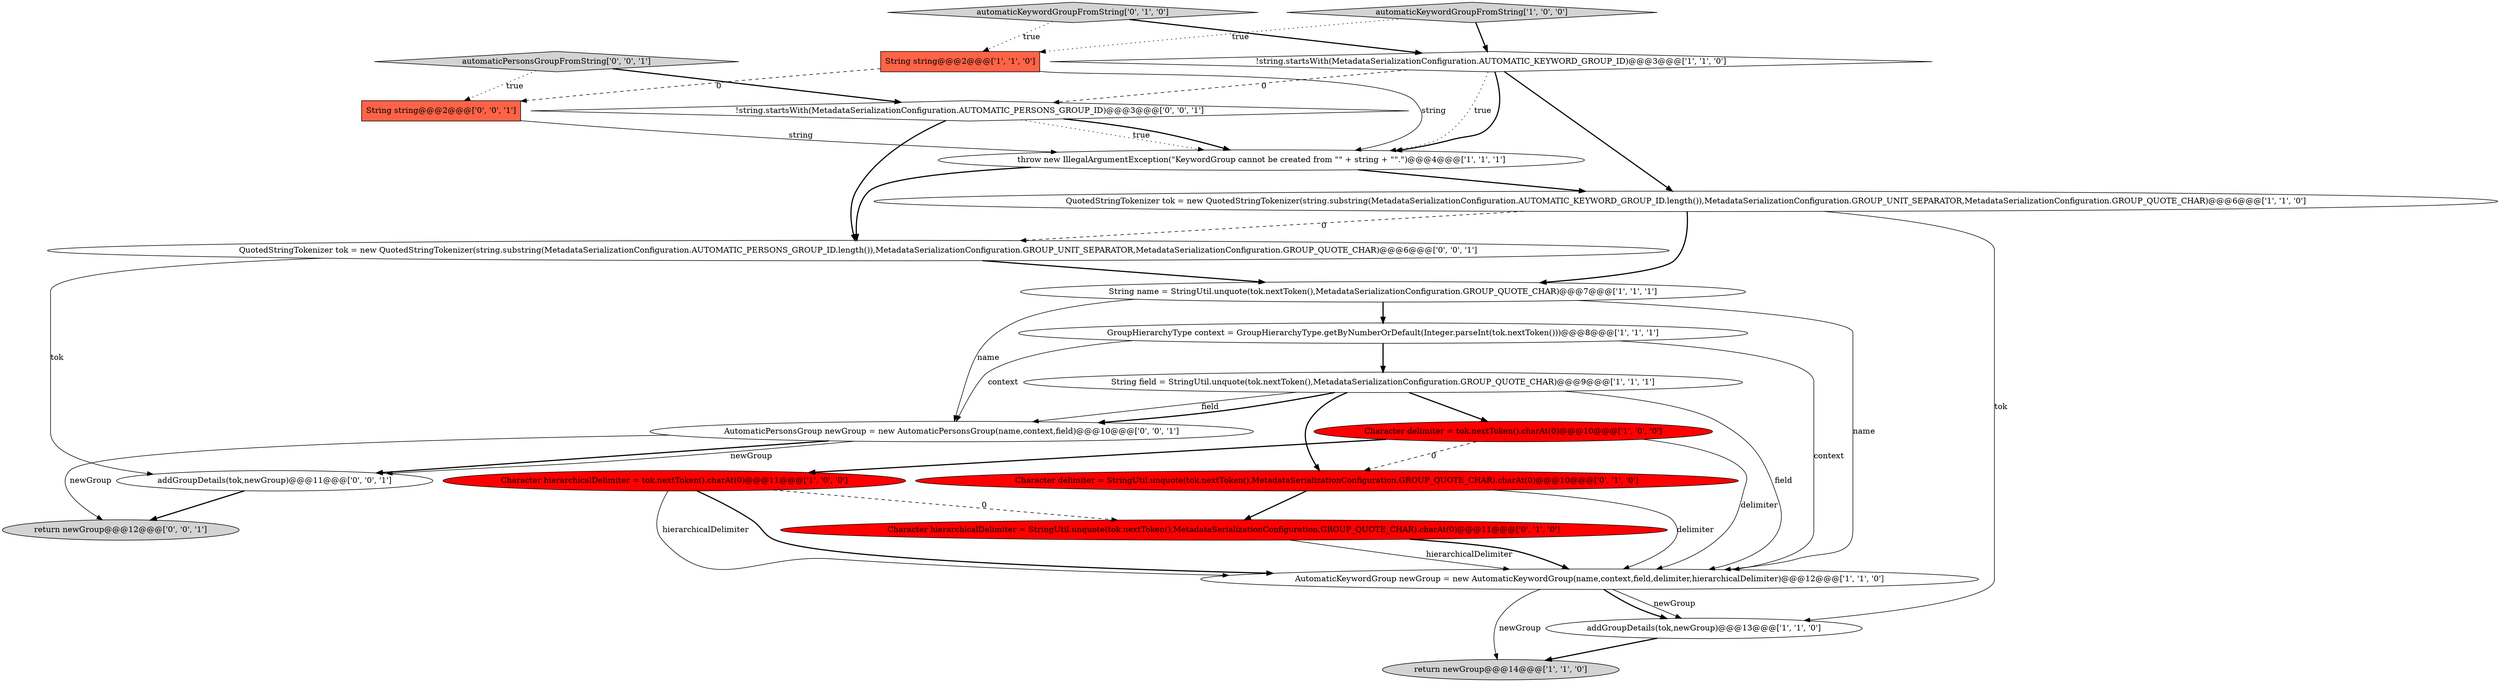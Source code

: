 digraph {
3 [style = filled, label = "addGroupDetails(tok,newGroup)@@@13@@@['1', '1', '0']", fillcolor = white, shape = ellipse image = "AAA0AAABBB1BBB"];
15 [style = filled, label = "Character delimiter = StringUtil.unquote(tok.nextToken(),MetadataSerializationConfiguration.GROUP_QUOTE_CHAR).charAt(0)@@@10@@@['0', '1', '0']", fillcolor = red, shape = ellipse image = "AAA1AAABBB2BBB"];
7 [style = filled, label = "return newGroup@@@14@@@['1', '1', '0']", fillcolor = lightgray, shape = ellipse image = "AAA0AAABBB1BBB"];
16 [style = filled, label = "return newGroup@@@12@@@['0', '0', '1']", fillcolor = lightgray, shape = ellipse image = "AAA0AAABBB3BBB"];
8 [style = filled, label = "String string@@@2@@@['1', '1', '0']", fillcolor = tomato, shape = box image = "AAA0AAABBB1BBB"];
17 [style = filled, label = "!string.startsWith(MetadataSerializationConfiguration.AUTOMATIC_PERSONS_GROUP_ID)@@@3@@@['0', '0', '1']", fillcolor = white, shape = diamond image = "AAA0AAABBB3BBB"];
6 [style = filled, label = "Character delimiter = tok.nextToken().charAt(0)@@@10@@@['1', '0', '0']", fillcolor = red, shape = ellipse image = "AAA1AAABBB1BBB"];
21 [style = filled, label = "String string@@@2@@@['0', '0', '1']", fillcolor = tomato, shape = box image = "AAA0AAABBB3BBB"];
0 [style = filled, label = "!string.startsWith(MetadataSerializationConfiguration.AUTOMATIC_KEYWORD_GROUP_ID)@@@3@@@['1', '1', '0']", fillcolor = white, shape = diamond image = "AAA0AAABBB1BBB"];
9 [style = filled, label = "GroupHierarchyType context = GroupHierarchyType.getByNumberOrDefault(Integer.parseInt(tok.nextToken()))@@@8@@@['1', '1', '1']", fillcolor = white, shape = ellipse image = "AAA0AAABBB1BBB"];
4 [style = filled, label = "throw new IllegalArgumentException(\"KeywordGroup cannot be created from \"\" + string + \"\".\")@@@4@@@['1', '1', '1']", fillcolor = white, shape = ellipse image = "AAA0AAABBB1BBB"];
20 [style = filled, label = "addGroupDetails(tok,newGroup)@@@11@@@['0', '0', '1']", fillcolor = white, shape = ellipse image = "AAA0AAABBB3BBB"];
13 [style = filled, label = "automaticKeywordGroupFromString['0', '1', '0']", fillcolor = lightgray, shape = diamond image = "AAA0AAABBB2BBB"];
12 [style = filled, label = "AutomaticKeywordGroup newGroup = new AutomaticKeywordGroup(name,context,field,delimiter,hierarchicalDelimiter)@@@12@@@['1', '1', '0']", fillcolor = white, shape = ellipse image = "AAA0AAABBB1BBB"];
19 [style = filled, label = "QuotedStringTokenizer tok = new QuotedStringTokenizer(string.substring(MetadataSerializationConfiguration.AUTOMATIC_PERSONS_GROUP_ID.length()),MetadataSerializationConfiguration.GROUP_UNIT_SEPARATOR,MetadataSerializationConfiguration.GROUP_QUOTE_CHAR)@@@6@@@['0', '0', '1']", fillcolor = white, shape = ellipse image = "AAA0AAABBB3BBB"];
18 [style = filled, label = "automaticPersonsGroupFromString['0', '0', '1']", fillcolor = lightgray, shape = diamond image = "AAA0AAABBB3BBB"];
22 [style = filled, label = "AutomaticPersonsGroup newGroup = new AutomaticPersonsGroup(name,context,field)@@@10@@@['0', '0', '1']", fillcolor = white, shape = ellipse image = "AAA0AAABBB3BBB"];
2 [style = filled, label = "String name = StringUtil.unquote(tok.nextToken(),MetadataSerializationConfiguration.GROUP_QUOTE_CHAR)@@@7@@@['1', '1', '1']", fillcolor = white, shape = ellipse image = "AAA0AAABBB1BBB"];
5 [style = filled, label = "String field = StringUtil.unquote(tok.nextToken(),MetadataSerializationConfiguration.GROUP_QUOTE_CHAR)@@@9@@@['1', '1', '1']", fillcolor = white, shape = ellipse image = "AAA0AAABBB1BBB"];
1 [style = filled, label = "QuotedStringTokenizer tok = new QuotedStringTokenizer(string.substring(MetadataSerializationConfiguration.AUTOMATIC_KEYWORD_GROUP_ID.length()),MetadataSerializationConfiguration.GROUP_UNIT_SEPARATOR,MetadataSerializationConfiguration.GROUP_QUOTE_CHAR)@@@6@@@['1', '1', '0']", fillcolor = white, shape = ellipse image = "AAA0AAABBB1BBB"];
14 [style = filled, label = "Character hierarchicalDelimiter = StringUtil.unquote(tok.nextToken(),MetadataSerializationConfiguration.GROUP_QUOTE_CHAR).charAt(0)@@@11@@@['0', '1', '0']", fillcolor = red, shape = ellipse image = "AAA1AAABBB2BBB"];
11 [style = filled, label = "Character hierarchicalDelimiter = tok.nextToken().charAt(0)@@@11@@@['1', '0', '0']", fillcolor = red, shape = ellipse image = "AAA1AAABBB1BBB"];
10 [style = filled, label = "automaticKeywordGroupFromString['1', '0', '0']", fillcolor = lightgray, shape = diamond image = "AAA0AAABBB1BBB"];
15->12 [style = solid, label="delimiter"];
10->8 [style = dotted, label="true"];
15->14 [style = bold, label=""];
17->4 [style = dotted, label="true"];
0->4 [style = dotted, label="true"];
1->19 [style = dashed, label="0"];
4->19 [style = bold, label=""];
18->21 [style = dotted, label="true"];
18->17 [style = bold, label=""];
5->15 [style = bold, label=""];
11->12 [style = bold, label=""];
19->2 [style = bold, label=""];
2->9 [style = bold, label=""];
11->12 [style = solid, label="hierarchicalDelimiter"];
8->21 [style = dashed, label="0"];
21->4 [style = solid, label="string"];
0->17 [style = dashed, label="0"];
19->20 [style = solid, label="tok"];
17->19 [style = bold, label=""];
12->3 [style = solid, label="newGroup"];
2->22 [style = solid, label="name"];
8->4 [style = solid, label="string"];
5->12 [style = solid, label="field"];
14->12 [style = solid, label="hierarchicalDelimiter"];
5->22 [style = solid, label="field"];
12->7 [style = solid, label="newGroup"];
6->12 [style = solid, label="delimiter"];
5->6 [style = bold, label=""];
20->16 [style = bold, label=""];
22->20 [style = bold, label=""];
3->7 [style = bold, label=""];
9->12 [style = solid, label="context"];
1->3 [style = solid, label="tok"];
9->22 [style = solid, label="context"];
13->8 [style = dotted, label="true"];
0->4 [style = bold, label=""];
0->1 [style = bold, label=""];
6->11 [style = bold, label=""];
14->12 [style = bold, label=""];
10->0 [style = bold, label=""];
6->15 [style = dashed, label="0"];
11->14 [style = dashed, label="0"];
22->20 [style = solid, label="newGroup"];
2->12 [style = solid, label="name"];
9->5 [style = bold, label=""];
4->1 [style = bold, label=""];
1->2 [style = bold, label=""];
12->3 [style = bold, label=""];
5->22 [style = bold, label=""];
17->4 [style = bold, label=""];
22->16 [style = solid, label="newGroup"];
13->0 [style = bold, label=""];
}

